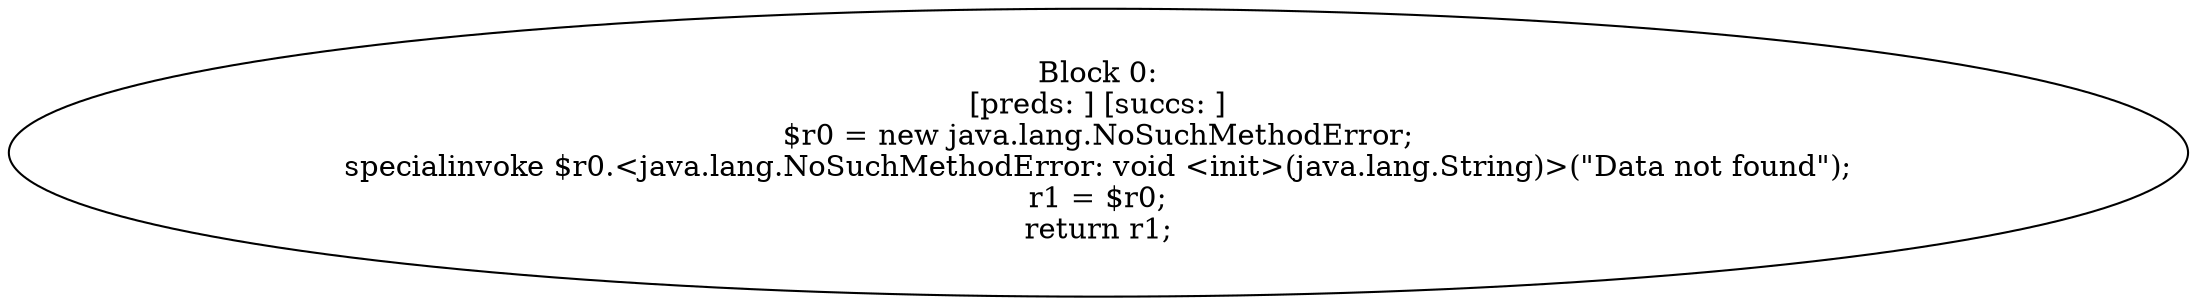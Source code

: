 digraph "unitGraph" {
    "Block 0:
[preds: ] [succs: ]
$r0 = new java.lang.NoSuchMethodError;
specialinvoke $r0.<java.lang.NoSuchMethodError: void <init>(java.lang.String)>(\"Data not found\");
r1 = $r0;
return r1;
"
}
